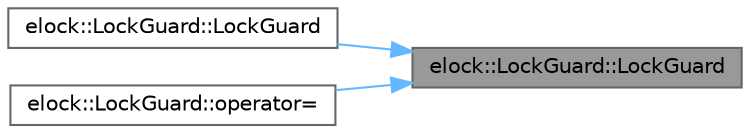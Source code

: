 digraph "elock::LockGuard::LockGuard"
{
 // LATEX_PDF_SIZE
  bgcolor="transparent";
  edge [fontname=Helvetica,fontsize=10,labelfontname=Helvetica,labelfontsize=10];
  node [fontname=Helvetica,fontsize=10,shape=box,height=0.2,width=0.4];
  rankdir="RL";
  Node1 [id="Node000001",label="elock::LockGuard::LockGuard",height=0.2,width=0.4,color="gray40", fillcolor="grey60", style="filled", fontcolor="black",tooltip=" "];
  Node1 -> Node2 [id="edge1_Node000001_Node000002",dir="back",color="steelblue1",style="solid",tooltip=" "];
  Node2 [id="Node000002",label="elock::LockGuard::LockGuard",height=0.2,width=0.4,color="grey40", fillcolor="white", style="filled",URL="$classelock_1_1_lock_guard.html#af9fcde875965bdc439396a074c0217b8",tooltip=" "];
  Node1 -> Node3 [id="edge2_Node000001_Node000003",dir="back",color="steelblue1",style="solid",tooltip=" "];
  Node3 [id="Node000003",label="elock::LockGuard::operator=",height=0.2,width=0.4,color="grey40", fillcolor="white", style="filled",URL="$classelock_1_1_lock_guard.html#ad963b05624fcc754ddae382faade9bca",tooltip=" "];
}
